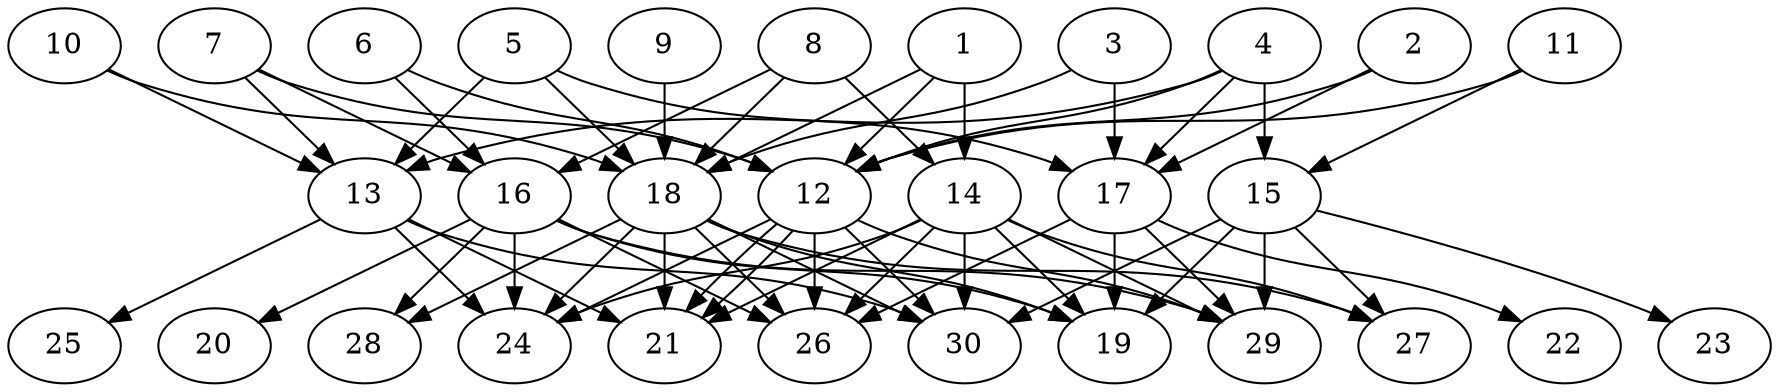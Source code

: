 // DAG automatically generated by daggen at Thu Oct  3 14:04:18 2019
// ./daggen --dot -n 30 --ccr 0.3 --fat 0.7 --regular 0.7 --density 0.7 --mindata 5242880 --maxdata 52428800 
digraph G {
  1 [size="141216427", alpha="0.03", expect_size="42364928"] 
  1 -> 12 [size ="42364928"]
  1 -> 14 [size ="42364928"]
  1 -> 18 [size ="42364928"]
  2 [size="125460480", alpha="0.13", expect_size="37638144"] 
  2 -> 12 [size ="37638144"]
  2 -> 17 [size ="37638144"]
  3 [size="96689493", alpha="0.07", expect_size="29006848"] 
  3 -> 17 [size ="29006848"]
  3 -> 18 [size ="29006848"]
  4 [size="143380480", alpha="0.00", expect_size="43014144"] 
  4 -> 12 [size ="43014144"]
  4 -> 13 [size ="43014144"]
  4 -> 15 [size ="43014144"]
  4 -> 17 [size ="43014144"]
  5 [size="91381760", alpha="0.14", expect_size="27414528"] 
  5 -> 13 [size ="27414528"]
  5 -> 17 [size ="27414528"]
  5 -> 18 [size ="27414528"]
  6 [size="155436373", alpha="0.16", expect_size="46630912"] 
  6 -> 12 [size ="46630912"]
  6 -> 16 [size ="46630912"]
  7 [size="164891307", alpha="0.20", expect_size="49467392"] 
  7 -> 12 [size ="49467392"]
  7 -> 13 [size ="49467392"]
  7 -> 16 [size ="49467392"]
  8 [size="159757653", alpha="0.12", expect_size="47927296"] 
  8 -> 14 [size ="47927296"]
  8 -> 16 [size ="47927296"]
  8 -> 18 [size ="47927296"]
  9 [size="119169707", alpha="0.11", expect_size="35750912"] 
  9 -> 18 [size ="35750912"]
  10 [size="170646187", alpha="0.12", expect_size="51193856"] 
  10 -> 13 [size ="51193856"]
  10 -> 18 [size ="51193856"]
  11 [size="158358187", alpha="0.18", expect_size="47507456"] 
  11 -> 12 [size ="47507456"]
  11 -> 15 [size ="47507456"]
  12 [size="26955093", alpha="0.19", expect_size="8086528"] 
  12 -> 21 [size ="8086528"]
  12 -> 21 [size ="8086528"]
  12 -> 24 [size ="8086528"]
  12 -> 26 [size ="8086528"]
  12 -> 29 [size ="8086528"]
  12 -> 30 [size ="8086528"]
  13 [size="126737067", alpha="0.00", expect_size="38021120"] 
  13 -> 21 [size ="38021120"]
  13 -> 24 [size ="38021120"]
  13 -> 25 [size ="38021120"]
  13 -> 30 [size ="38021120"]
  14 [size="22616747", alpha="0.04", expect_size="6785024"] 
  14 -> 19 [size ="6785024"]
  14 -> 21 [size ="6785024"]
  14 -> 24 [size ="6785024"]
  14 -> 26 [size ="6785024"]
  14 -> 27 [size ="6785024"]
  14 -> 29 [size ="6785024"]
  14 -> 30 [size ="6785024"]
  15 [size="25808213", alpha="0.08", expect_size="7742464"] 
  15 -> 19 [size ="7742464"]
  15 -> 23 [size ="7742464"]
  15 -> 27 [size ="7742464"]
  15 -> 29 [size ="7742464"]
  15 -> 30 [size ="7742464"]
  16 [size="133044907", alpha="0.08", expect_size="39913472"] 
  16 -> 19 [size ="39913472"]
  16 -> 20 [size ="39913472"]
  16 -> 24 [size ="39913472"]
  16 -> 26 [size ="39913472"]
  16 -> 28 [size ="39913472"]
  16 -> 29 [size ="39913472"]
  17 [size="99857067", alpha="0.06", expect_size="29957120"] 
  17 -> 19 [size ="29957120"]
  17 -> 22 [size ="29957120"]
  17 -> 26 [size ="29957120"]
  17 -> 29 [size ="29957120"]
  18 [size="99208533", alpha="0.02", expect_size="29762560"] 
  18 -> 19 [size ="29762560"]
  18 -> 21 [size ="29762560"]
  18 -> 24 [size ="29762560"]
  18 -> 26 [size ="29762560"]
  18 -> 27 [size ="29762560"]
  18 -> 28 [size ="29762560"]
  18 -> 30 [size ="29762560"]
  19 [size="38007467", alpha="0.17", expect_size="11402240"] 
  20 [size="126091947", alpha="0.07", expect_size="37827584"] 
  21 [size="61750613", alpha="0.12", expect_size="18525184"] 
  22 [size="43342507", alpha="0.12", expect_size="13002752"] 
  23 [size="39249920", alpha="0.02", expect_size="11774976"] 
  24 [size="41618773", alpha="0.07", expect_size="12485632"] 
  25 [size="70683307", alpha="0.02", expect_size="21204992"] 
  26 [size="131293867", alpha="0.15", expect_size="39388160"] 
  27 [size="33419947", alpha="0.06", expect_size="10025984"] 
  28 [size="81131520", alpha="0.15", expect_size="24339456"] 
  29 [size="94218240", alpha="0.17", expect_size="28265472"] 
  30 [size="67969707", alpha="0.19", expect_size="20390912"] 
}
